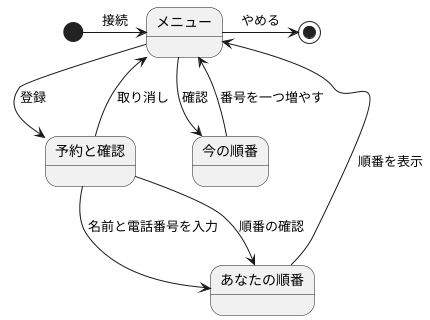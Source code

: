 @startuml 6-3
[*] -right-> メニュー: 接続
メニュー --> 予約と確認: 登録
予約と確認 --> メニュー: 取り消し
予約と確認 --> あなたの順番: 名前と電話番号を入力
予約と確認 --> あなたの順番: 順番の確認
あなたの順番 --> メニュー: 順番を表示
メニュー --> 今の順番: 確認
今の順番 --> メニュー: 番号を一つ増やす
メニュー -right-> [*]: やめる
@enduml